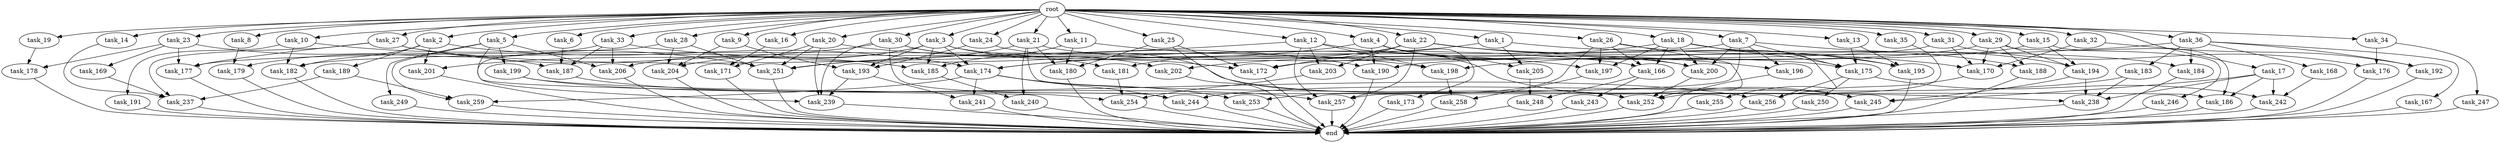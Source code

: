digraph G {
  root [size="0.000000"];
  task_11 [size="1024.000000"];
  task_239 [size="1254130450432.000000"];
  task_256 [size="1864015806464.000000"];
  task_185 [size="489626271744.000000"];
  task_2 [size="1024.000000"];
  task_182 [size="1288490188800.000000"];
  task_21 [size="1024.000000"];
  task_193 [size="1331439861760.000000"];
  task_23 [size="1024.000000"];
  task_35 [size="1024.000000"];
  task_1 [size="1024.000000"];
  task_254 [size="695784701952.000000"];
  task_33 [size="1024.000000"];
  task_176 [size="764504178688.000000"];
  task_167 [size="309237645312.000000"];
  task_14 [size="1024.000000"];
  task_206 [size="1279900254208.000000"];
  task_178 [size="687194767360.000000"];
  task_3 [size="1024.000000"];
  task_249 [size="309237645312.000000"];
  task_259 [size="695784701952.000000"];
  task_196 [size="773094113280.000000"];
  task_187 [size="1958505086976.000000"];
  task_203 [size="1245540515840.000000"];
  task_28 [size="1024.000000"];
  task_201 [size="893353197568.000000"];
  task_257 [size="2181843386368.000000"];
  task_22 [size="1024.000000"];
  task_242 [size="1382979469312.000000"];
  task_5 [size="1024.000000"];
  task_255 [size="214748364800.000000"];
  task_179 [size="687194767360.000000"];
  task_173 [size="137438953472.000000"];
  task_243 [size="214748364800.000000"];
  task_183 [size="309237645312.000000"];
  task_9 [size="1024.000000"];
  task_244 [size="893353197568.000000"];
  task_250 [size="309237645312.000000"];
  task_168 [size="309237645312.000000"];
  task_27 [size="1024.000000"];
  task_238 [size="2963527434240.000000"];
  task_258 [size="111669149696.000000"];
  task_20 [size="1024.000000"];
  task_166 [size="326417514496.000000"];
  task_199 [size="309237645312.000000"];
  task_245 [size="2800318676992.000000"];
  task_194 [size="1468878815232.000000"];
  task_197 [size="841813590016.000000"];
  task_30 [size="1024.000000"];
  task_247 [size="549755813888.000000"];
  task_204 [size="1331439861760.000000"];
  task_198 [size="893353197568.000000"];
  task_252 [size="1503238553600.000000"];
  task_246 [size="695784701952.000000"];
  task_186 [size="1589137899520.000000"];
  task_172 [size="2121713844224.000000"];
  task_200 [size="850403524608.000000"];
  task_251 [size="1709396983808.000000"];
  task_205 [size="687194767360.000000"];
  task_175 [size="1022202216448.000000"];
  task_202 [size="249108103168.000000"];
  task_8 [size="1024.000000"];
  task_191 [size="214748364800.000000"];
  task_188 [size="773094113280.000000"];
  task_24 [size="1024.000000"];
  task_31 [size="1024.000000"];
  task_12 [size="1024.000000"];
  task_32 [size="1024.000000"];
  task_189 [size="858993459200.000000"];
  task_195 [size="1606317768704.000000"];
  task_171 [size="910533066752.000000"];
  end [size="0.000000"];
  task_29 [size="1024.000000"];
  task_241 [size="618475290624.000000"];
  task_10 [size="1024.000000"];
  task_34 [size="1024.000000"];
  task_192 [size="446676598784.000000"];
  task_4 [size="1024.000000"];
  task_13 [size="1024.000000"];
  task_36 [size="1024.000000"];
  task_170 [size="1743756722176.000000"];
  task_16 [size="1024.000000"];
  task_181 [size="730144440320.000000"];
  task_15 [size="1024.000000"];
  task_174 [size="1967095021568.000000"];
  task_253 [size="386547056640.000000"];
  task_248 [size="910533066752.000000"];
  task_18 [size="1024.000000"];
  task_26 [size="1024.000000"];
  task_180 [size="377957122048.000000"];
  task_25 [size="1024.000000"];
  task_19 [size="1024.000000"];
  task_169 [size="549755813888.000000"];
  task_184 [size="858993459200.000000"];
  task_17 [size="1024.000000"];
  task_190 [size="1047972020224.000000"];
  task_237 [size="1666447310848.000000"];
  task_240 [size="343597383680.000000"];
  task_6 [size="1024.000000"];
  task_7 [size="1024.000000"];
  task_177 [size="661424963584.000000"];

  root -> task_11 [size="1.000000"];
  root -> task_28 [size="1.000000"];
  root -> task_10 [size="1.000000"];
  root -> task_20 [size="1.000000"];
  root -> task_2 [size="1.000000"];
  root -> task_4 [size="1.000000"];
  root -> task_13 [size="1.000000"];
  root -> task_21 [size="1.000000"];
  root -> task_16 [size="1.000000"];
  root -> task_22 [size="1.000000"];
  root -> task_15 [size="1.000000"];
  root -> task_36 [size="1.000000"];
  root -> task_33 [size="1.000000"];
  root -> task_1 [size="1.000000"];
  root -> task_5 [size="1.000000"];
  root -> task_14 [size="1.000000"];
  root -> task_18 [size="1.000000"];
  root -> task_26 [size="1.000000"];
  root -> task_25 [size="1.000000"];
  root -> task_24 [size="1.000000"];
  root -> task_9 [size="1.000000"];
  root -> task_23 [size="1.000000"];
  root -> task_3 [size="1.000000"];
  root -> task_19 [size="1.000000"];
  root -> task_27 [size="1.000000"];
  root -> task_35 [size="1.000000"];
  root -> task_17 [size="1.000000"];
  root -> task_31 [size="1.000000"];
  root -> task_12 [size="1.000000"];
  root -> task_32 [size="1.000000"];
  root -> task_34 [size="1.000000"];
  root -> task_6 [size="1.000000"];
  root -> task_30 [size="1.000000"];
  root -> task_8 [size="1.000000"];
  root -> task_7 [size="1.000000"];
  root -> task_29 [size="1.000000"];
  task_11 -> task_180 [size="33554432.000000"];
  task_11 -> task_185 [size="33554432.000000"];
  task_11 -> task_198 [size="33554432.000000"];
  task_239 -> end [size="1.000000"];
  task_256 -> end [size="1.000000"];
  task_185 -> task_240 [size="301989888.000000"];
  task_2 -> task_182 [size="838860800.000000"];
  task_2 -> task_174 [size="838860800.000000"];
  task_2 -> task_201 [size="838860800.000000"];
  task_2 -> task_189 [size="838860800.000000"];
  task_182 -> end [size="1.000000"];
  task_21 -> task_186 [size="33554432.000000"];
  task_21 -> task_175 [size="33554432.000000"];
  task_21 -> task_180 [size="33554432.000000"];
  task_21 -> task_240 [size="33554432.000000"];
  task_21 -> task_251 [size="33554432.000000"];
  task_193 -> task_241 [size="301989888.000000"];
  task_193 -> task_239 [size="301989888.000000"];
  task_23 -> task_169 [size="536870912.000000"];
  task_23 -> task_177 [size="536870912.000000"];
  task_23 -> task_178 [size="536870912.000000"];
  task_23 -> task_187 [size="536870912.000000"];
  task_35 -> task_252 [size="411041792.000000"];
  task_1 -> task_205 [size="536870912.000000"];
  task_1 -> task_174 [size="536870912.000000"];
  task_1 -> task_184 [size="536870912.000000"];
  task_254 -> end [size="1.000000"];
  task_33 -> task_179 [size="536870912.000000"];
  task_33 -> task_197 [size="536870912.000000"];
  task_33 -> task_187 [size="536870912.000000"];
  task_33 -> task_206 [size="536870912.000000"];
  task_176 -> end [size="1.000000"];
  task_167 -> end [size="1.000000"];
  task_14 -> task_237 [size="838860800.000000"];
  task_206 -> end [size="1.000000"];
  task_178 -> end [size="1.000000"];
  task_3 -> task_193 [size="411041792.000000"];
  task_3 -> task_204 [size="411041792.000000"];
  task_3 -> task_206 [size="411041792.000000"];
  task_3 -> task_200 [size="411041792.000000"];
  task_3 -> task_172 [size="411041792.000000"];
  task_3 -> task_185 [size="411041792.000000"];
  task_3 -> task_174 [size="411041792.000000"];
  task_249 -> end [size="1.000000"];
  task_259 -> end [size="1.000000"];
  task_196 -> end [size="1.000000"];
  task_187 -> task_256 [size="838860800.000000"];
  task_203 -> task_254 [size="301989888.000000"];
  task_28 -> task_251 [size="679477248.000000"];
  task_28 -> task_239 [size="679477248.000000"];
  task_28 -> task_204 [size="679477248.000000"];
  task_201 -> end [size="1.000000"];
  task_257 -> end [size="1.000000"];
  task_22 -> task_203 [size="679477248.000000"];
  task_22 -> task_181 [size="679477248.000000"];
  task_22 -> task_195 [size="679477248.000000"];
  task_22 -> task_172 [size="679477248.000000"];
  task_22 -> task_196 [size="679477248.000000"];
  task_22 -> task_257 [size="679477248.000000"];
  task_22 -> task_170 [size="679477248.000000"];
  task_242 -> end [size="1.000000"];
  task_5 -> task_199 [size="301989888.000000"];
  task_5 -> task_254 [size="301989888.000000"];
  task_5 -> task_249 [size="301989888.000000"];
  task_5 -> task_206 [size="301989888.000000"];
  task_5 -> task_259 [size="301989888.000000"];
  task_255 -> end [size="1.000000"];
  task_179 -> end [size="1.000000"];
  task_173 -> end [size="1.000000"];
  task_243 -> end [size="1.000000"];
  task_183 -> task_244 [size="536870912.000000"];
  task_183 -> task_238 [size="536870912.000000"];
  task_9 -> task_193 [size="209715200.000000"];
  task_9 -> task_204 [size="209715200.000000"];
  task_244 -> end [size="1.000000"];
  task_250 -> end [size="1.000000"];
  task_168 -> task_242 [size="209715200.000000"];
  task_27 -> task_166 [size="33554432.000000"];
  task_27 -> task_185 [size="33554432.000000"];
  task_27 -> task_237 [size="33554432.000000"];
  task_27 -> task_177 [size="33554432.000000"];
  task_238 -> end [size="1.000000"];
  task_258 -> end [size="1.000000"];
  task_20 -> task_251 [size="209715200.000000"];
  task_20 -> task_171 [size="209715200.000000"];
  task_20 -> task_239 [size="209715200.000000"];
  task_20 -> task_190 [size="209715200.000000"];
  task_166 -> task_243 [size="209715200.000000"];
  task_166 -> task_248 [size="209715200.000000"];
  task_199 -> task_238 [size="838860800.000000"];
  task_199 -> task_257 [size="838860800.000000"];
  task_245 -> end [size="1.000000"];
  task_194 -> task_238 [size="679477248.000000"];
  task_194 -> task_245 [size="679477248.000000"];
  task_197 -> task_258 [size="75497472.000000"];
  task_30 -> task_244 [size="33554432.000000"];
  task_30 -> task_181 [size="33554432.000000"];
  task_30 -> task_239 [size="33554432.000000"];
  task_30 -> task_202 [size="33554432.000000"];
  task_30 -> task_201 [size="33554432.000000"];
  task_247 -> end [size="1.000000"];
  task_204 -> end [size="1.000000"];
  task_198 -> task_258 [size="33554432.000000"];
  task_252 -> end [size="1.000000"];
  task_246 -> end [size="1.000000"];
  task_186 -> end [size="1.000000"];
  task_172 -> end [size="1.000000"];
  task_200 -> task_252 [size="679477248.000000"];
  task_251 -> end [size="1.000000"];
  task_205 -> task_248 [size="679477248.000000"];
  task_175 -> task_242 [size="301989888.000000"];
  task_175 -> task_250 [size="301989888.000000"];
  task_175 -> task_256 [size="301989888.000000"];
  task_202 -> end [size="1.000000"];
  task_8 -> task_179 [size="134217728.000000"];
  task_191 -> end [size="1.000000"];
  task_188 -> end [size="1.000000"];
  task_24 -> task_193 [size="679477248.000000"];
  task_24 -> task_245 [size="679477248.000000"];
  task_31 -> task_176 [size="209715200.000000"];
  task_31 -> task_170 [size="209715200.000000"];
  task_31 -> task_182 [size="209715200.000000"];
  task_12 -> task_203 [size="536870912.000000"];
  task_12 -> task_245 [size="536870912.000000"];
  task_12 -> task_257 [size="536870912.000000"];
  task_12 -> task_198 [size="536870912.000000"];
  task_12 -> task_251 [size="536870912.000000"];
  task_32 -> task_170 [size="134217728.000000"];
  task_32 -> task_192 [size="134217728.000000"];
  task_189 -> task_237 [size="75497472.000000"];
  task_189 -> task_259 [size="75497472.000000"];
  task_195 -> end [size="1.000000"];
  task_171 -> end [size="1.000000"];
  task_29 -> task_172 [size="679477248.000000"];
  task_29 -> task_188 [size="679477248.000000"];
  task_29 -> task_194 [size="679477248.000000"];
  task_29 -> task_246 [size="679477248.000000"];
  task_29 -> task_170 [size="679477248.000000"];
  task_241 -> end [size="1.000000"];
  task_10 -> task_191 [size="209715200.000000"];
  task_10 -> task_251 [size="209715200.000000"];
  task_10 -> task_182 [size="209715200.000000"];
  task_34 -> task_176 [size="536870912.000000"];
  task_34 -> task_247 [size="536870912.000000"];
  task_192 -> end [size="1.000000"];
  task_4 -> task_205 [size="134217728.000000"];
  task_4 -> task_173 [size="134217728.000000"];
  task_4 -> task_174 [size="134217728.000000"];
  task_4 -> task_200 [size="134217728.000000"];
  task_4 -> task_190 [size="134217728.000000"];
  task_13 -> task_175 [size="679477248.000000"];
  task_13 -> task_195 [size="679477248.000000"];
  task_36 -> task_183 [size="301989888.000000"];
  task_36 -> task_198 [size="301989888.000000"];
  task_36 -> task_192 [size="301989888.000000"];
  task_36 -> task_168 [size="301989888.000000"];
  task_36 -> task_167 [size="301989888.000000"];
  task_36 -> task_184 [size="301989888.000000"];
  task_170 -> task_256 [size="679477248.000000"];
  task_16 -> task_171 [size="679477248.000000"];
  task_181 -> task_254 [size="75497472.000000"];
  task_15 -> task_186 [size="679477248.000000"];
  task_15 -> task_190 [size="679477248.000000"];
  task_15 -> task_194 [size="679477248.000000"];
  task_174 -> task_241 [size="301989888.000000"];
  task_174 -> task_253 [size="301989888.000000"];
  task_174 -> task_259 [size="301989888.000000"];
  task_174 -> task_244 [size="301989888.000000"];
  task_253 -> end [size="1.000000"];
  task_248 -> end [size="1.000000"];
  task_18 -> task_195 [size="209715200.000000"];
  task_18 -> task_200 [size="209715200.000000"];
  task_18 -> task_166 [size="209715200.000000"];
  task_18 -> task_175 [size="209715200.000000"];
  task_18 -> task_197 [size="209715200.000000"];
  task_18 -> task_202 [size="209715200.000000"];
  task_18 -> task_255 [size="209715200.000000"];
  task_26 -> task_197 [size="75497472.000000"];
  task_26 -> task_188 [size="75497472.000000"];
  task_26 -> task_252 [size="75497472.000000"];
  task_26 -> task_253 [size="75497472.000000"];
  task_26 -> task_166 [size="75497472.000000"];
  task_180 -> end [size="1.000000"];
  task_25 -> task_172 [size="301989888.000000"];
  task_25 -> task_180 [size="301989888.000000"];
  task_25 -> task_252 [size="301989888.000000"];
  task_19 -> task_178 [size="134217728.000000"];
  task_169 -> task_237 [size="679477248.000000"];
  task_184 -> end [size="1.000000"];
  task_17 -> task_186 [size="838860800.000000"];
  task_17 -> task_242 [size="838860800.000000"];
  task_17 -> task_238 [size="838860800.000000"];
  task_17 -> task_245 [size="838860800.000000"];
  task_190 -> end [size="1.000000"];
  task_237 -> end [size="1.000000"];
  task_240 -> end [size="1.000000"];
  task_6 -> task_187 [size="838860800.000000"];
  task_7 -> task_177 [size="75497472.000000"];
  task_7 -> task_200 [size="75497472.000000"];
  task_7 -> task_175 [size="75497472.000000"];
  task_7 -> task_196 [size="75497472.000000"];
  task_7 -> task_257 [size="75497472.000000"];
  task_7 -> task_194 [size="75497472.000000"];
  task_177 -> end [size="1.000000"];
}
